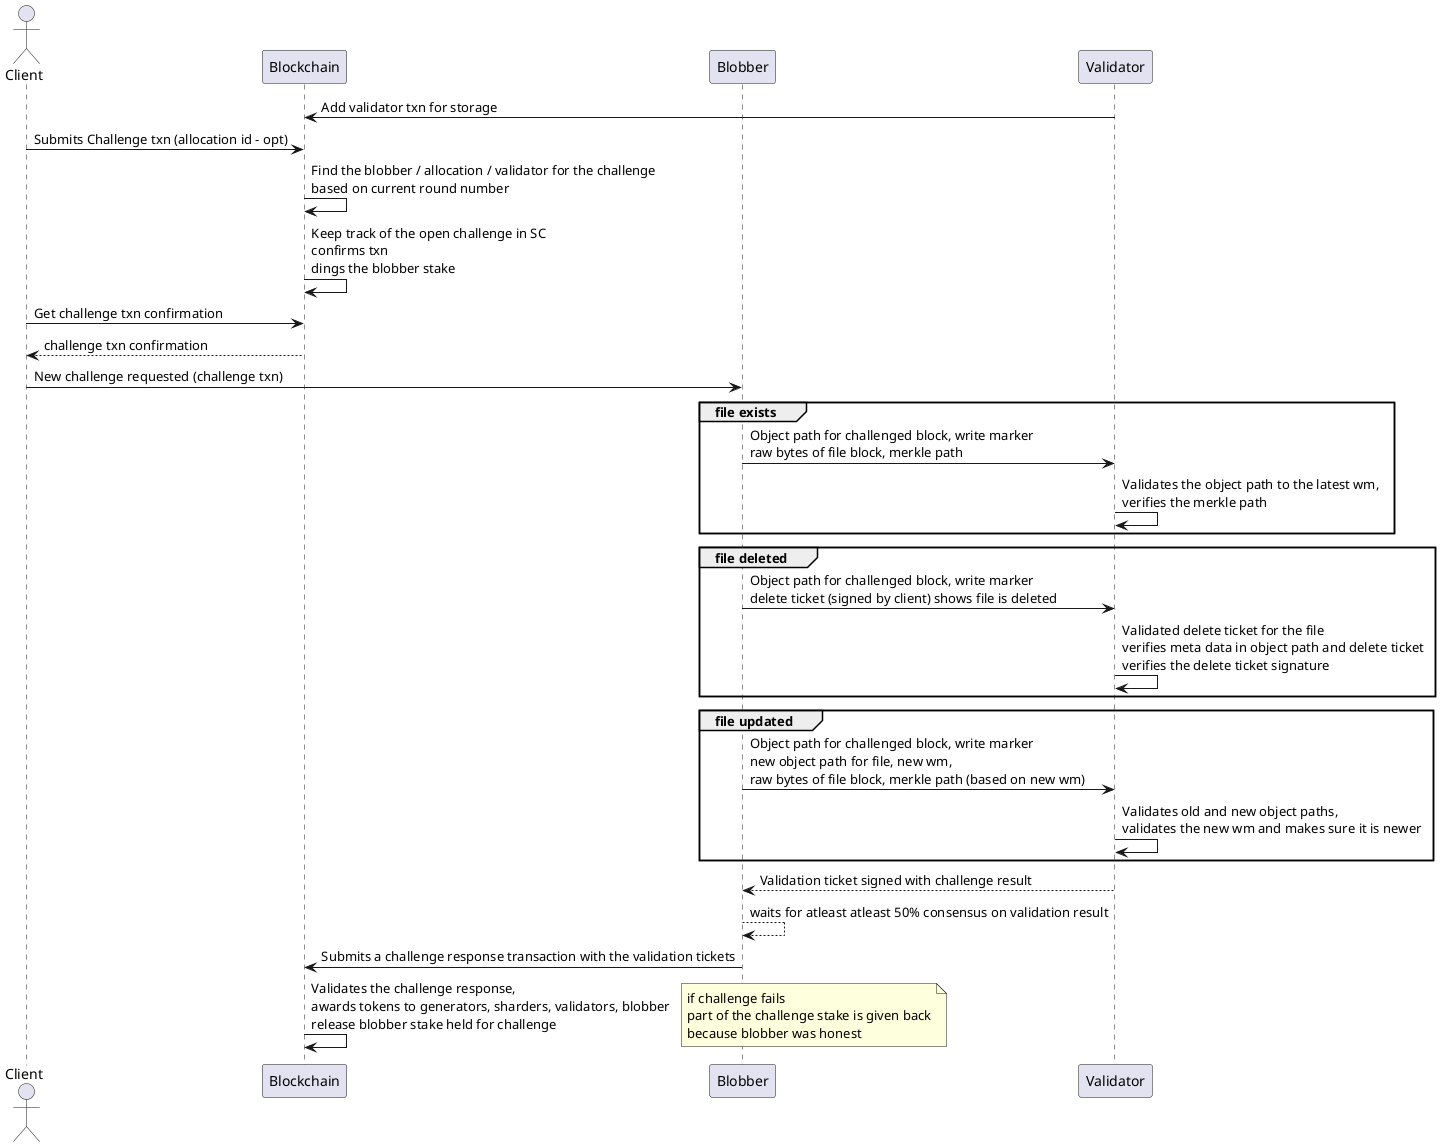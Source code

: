 @startuml

actor Client
participant Blockchain
participant Blobber
participant Validator

Validator -> Blockchain : Add validator txn for storage
Client -> Blockchain : Submits Challenge txn (allocation id - opt)
Blockchain -> Blockchain : Find the blobber / allocation / validator for the challenge \n\
based on current round number
Blockchain -> Blockchain : Keep track of the open challenge in SC \n\
confirms txn\n\
dings the blobber stake
Client -> Blockchain : Get challenge txn confirmation
Blockchain --> Client : challenge txn confirmation 
Client -> Blobber : New challenge requested (challenge txn)
group file exists
Blobber -> Validator : Object path for challenged block, write marker \n\
raw bytes of file block, merkle path
Validator -> Validator : Validates the object path to the latest wm, \n\
verifies the merkle path
end
group file deleted
Blobber -> Validator : Object path for challenged block, write marker \n\
delete ticket (signed by client) shows file is deleted
Validator -> Validator : Validated delete ticket for the file\n\
verifies meta data in object path and delete ticket\n\
verifies the delete ticket signature
end
group file updated
Blobber -> Validator : Object path for challenged block, write marker \n\
new object path for file, new wm, \n\
raw bytes of file block, merkle path (based on new wm)
Validator -> Validator : Validates old and new object paths, \n\
validates the new wm and makes sure it is newer
end
Validator --> Blobber : Validation ticket signed with challenge result
Blobber --> Blobber : waits for atleast atleast 50% consensus on validation result
Blobber -> Blockchain : Submits a challenge response transaction with the validation tickets
Blockchain -> Blockchain : Validates the challenge response, \nawards tokens to generators, sharders, validators, blobber\nrelease blobber stake held for challenge
note right
if challenge fails
part of the challenge stake is given back
because blobber was honest
end note

@enduml